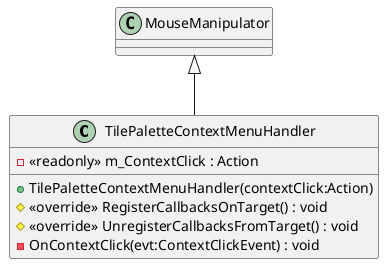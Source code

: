 @startuml
class TilePaletteContextMenuHandler {
    - <<readonly>> m_ContextClick : Action
    + TilePaletteContextMenuHandler(contextClick:Action)
    # <<override>> RegisterCallbacksOnTarget() : void
    # <<override>> UnregisterCallbacksFromTarget() : void
    - OnContextClick(evt:ContextClickEvent) : void
}
MouseManipulator <|-- TilePaletteContextMenuHandler
@enduml
